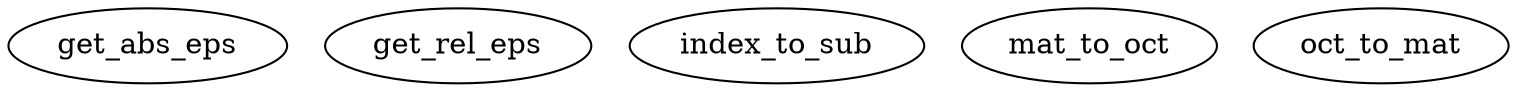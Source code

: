 /* Created by mdot for Matlab */
digraph m2html {

  get_abs_eps [URL="get_abs_eps.html"];
  get_rel_eps [URL="get_rel_eps.html"];
  index_to_sub [URL="index_to_sub.html"];
  mat_to_oct [URL="mat_to_oct.html"];
  oct_to_mat [URL="oct_to_mat.html"];
}